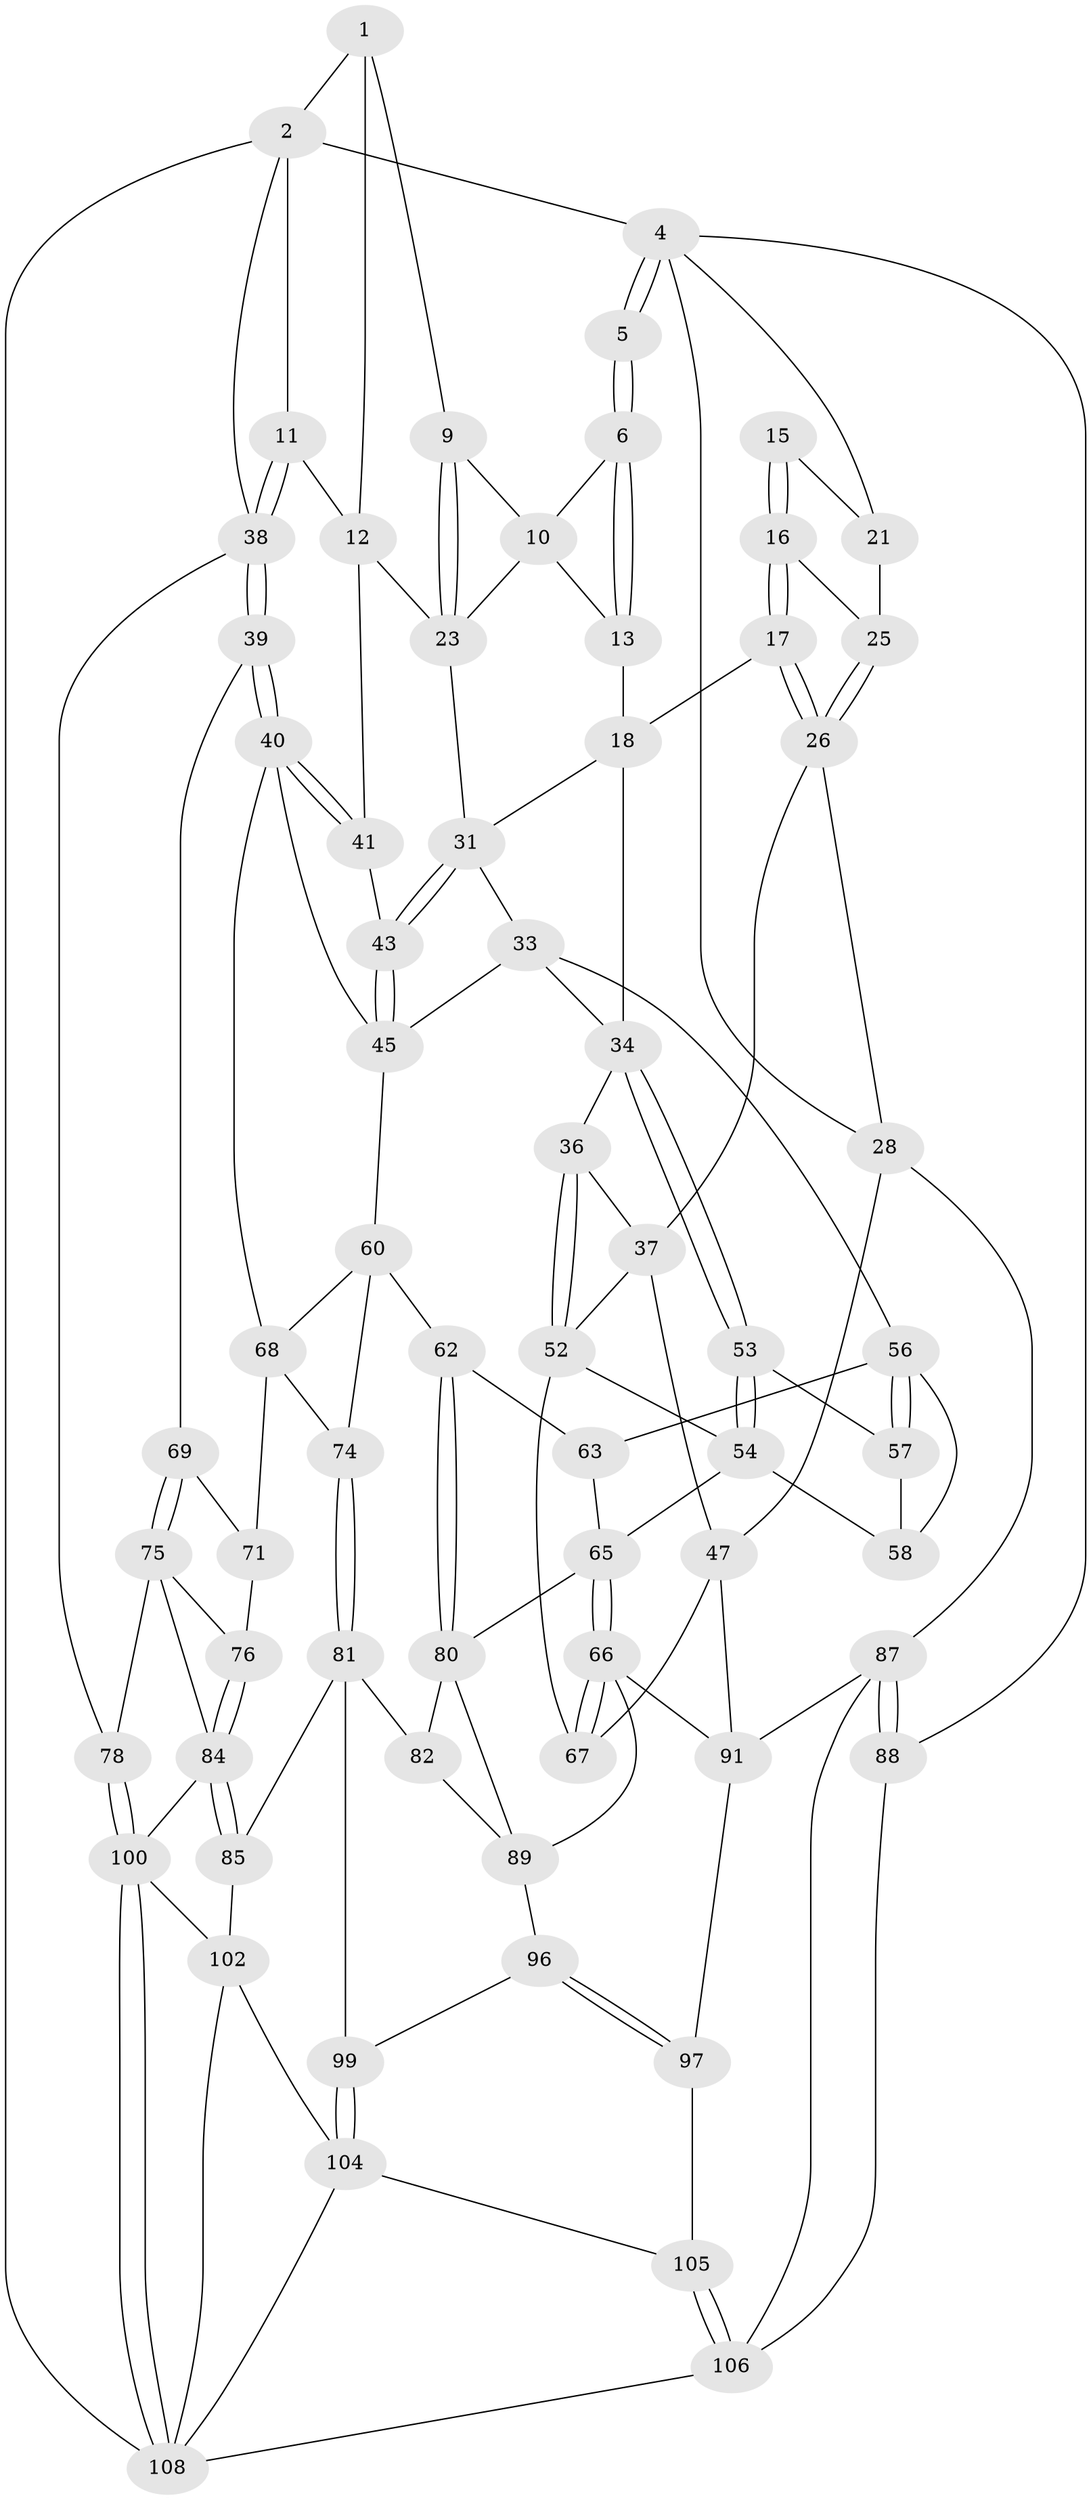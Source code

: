 // original degree distribution, {3: 0.02702702702702703, 4: 0.21621621621621623, 6: 0.2072072072072072, 5: 0.5495495495495496}
// Generated by graph-tools (version 1.1) at 2025/42/03/06/25 10:42:36]
// undirected, 68 vertices, 151 edges
graph export_dot {
graph [start="1"]
  node [color=gray90,style=filled];
  1 [pos="+0.8162380166281159+0",super="+8"];
  2 [pos="+0.8750266073264443+0",super="+3"];
  4 [pos="+0+0",super="+22"];
  5 [pos="+0.09687883675725333+0"];
  6 [pos="+0.36473922091492206+0",super="+7"];
  9 [pos="+0.7295840176275273+0.0604179087688938"];
  10 [pos="+0.7344769345705653+0",super="+14"];
  11 [pos="+0.9098925371613475+0.15058036793136972"];
  12 [pos="+0.8248295726333423+0.13720049725624497",super="+29"];
  13 [pos="+0.3845746062635081+0"];
  15 [pos="+0.1225784814662856+0.006001645555980796",super="+20"];
  16 [pos="+0.18223786003804707+0.14499779559141757",super="+24"];
  17 [pos="+0.2240519460654178+0.17275920469216283"];
  18 [pos="+0.23457332594818547+0.17098533779245295",super="+19"];
  21 [pos="+0.07244811721588158+0.1540274395561414"];
  23 [pos="+0.6074677722620663+0.14527895419852385",super="+30"];
  25 [pos="+0.1008074769671202+0.16798905290078475"];
  26 [pos="+0.14812886232962091+0.22541141221815836",super="+27"];
  28 [pos="+0+0.3391575173865007",super="+49"];
  31 [pos="+0.5935375344271742+0.25978879979156866",super="+32"];
  33 [pos="+0.3970246894912336+0.25904912177612716",super="+44"];
  34 [pos="+0.28789029859539084+0.3494470470258062",super="+35"];
  36 [pos="+0.23701245420499237+0.3471224553977184"];
  37 [pos="+0.1589226390982904+0.3148373196979974",super="+46"];
  38 [pos="+1+0.29319268305172713",super="+42"];
  39 [pos="+0.9299648458213593+0.3768189596063029"];
  40 [pos="+0.8690000618279713+0.3813516293007454",super="+50"];
  41 [pos="+0.8040547103920903+0.31531081013240875"];
  43 [pos="+0.5839675717083449+0.2885095389945181"];
  45 [pos="+0.5690525402094192+0.31611007502436667",super="+51"];
  47 [pos="+0.06435499473270481+0.5181579187975699",super="+48"];
  52 [pos="+0.15350870138692463+0.4494396304332149",super="+55"];
  53 [pos="+0.2971110975608399+0.37102251200896097"];
  54 [pos="+0.2594264149348208+0.46001581305150535",super="+59"];
  56 [pos="+0.5336672966753785+0.3922467564485378",super="+64"];
  57 [pos="+0.3272256032286651+0.3952952603769913"];
  58 [pos="+0.3624038641371639+0.4691457589074147"];
  60 [pos="+0.6825407789810948+0.4870174958865293",super="+61"];
  62 [pos="+0.6028038537849196+0.5076851497080487"];
  63 [pos="+0.5341585727372022+0.43266494277007916"];
  65 [pos="+0.3626491405971739+0.5569687417162225",super="+73"];
  66 [pos="+0.2830218700907323+0.6478566917437832",super="+90"];
  67 [pos="+0.21441883208342194+0.579741393696669"];
  68 [pos="+0.7815497849693189+0.5311656093407885",super="+72"];
  69 [pos="+0.9034245096675957+0.5330428393795251",super="+70"];
  71 [pos="+0.7977455975173343+0.5627665091553091",super="+77"];
  74 [pos="+0.6816175823134365+0.5973389808331878"];
  75 [pos="+0.9240928846335076+0.6046232032689742",super="+79"];
  76 [pos="+0.8287088704656054+0.6405757963968642"];
  78 [pos="+1+0.6883900572541256"];
  80 [pos="+0.5195232501473868+0.6552763182614696",super="+83"];
  81 [pos="+0.6721026462668345+0.7424436803824612",super="+86"];
  82 [pos="+0.5732333875337383+0.7041175820780026"];
  84 [pos="+0.7756191535235517+0.7684796872708325",super="+92"];
  85 [pos="+0.712652031442655+0.7767911867658331"];
  87 [pos="+0+0.8042094999472863",super="+95"];
  88 [pos="+0+0.8187195226011246"];
  89 [pos="+0.34824581179168324+0.7225333700942634",super="+93"];
  91 [pos="+0.18285367743947742+0.7520087732260733",super="+94"];
  96 [pos="+0.3976907378451318+0.8708553130066689"];
  97 [pos="+0.36950338238011116+0.9076301531013403",super="+98"];
  99 [pos="+0.5402994031262086+0.899225502861071"];
  100 [pos="+1+1",super="+101"];
  102 [pos="+0.8359790508605146+1",super="+103"];
  104 [pos="+0.5872343409335472+1",super="+109"];
  105 [pos="+0.28250547009396376+1",super="+110"];
  106 [pos="+0.17087235409031742+1",super="+107"];
  108 [pos="+1+1",super="+111"];
  1 -- 2;
  1 -- 12;
  1 -- 9;
  2 -- 11;
  2 -- 108;
  2 -- 4;
  2 -- 38;
  4 -- 5;
  4 -- 5;
  4 -- 88;
  4 -- 28;
  4 -- 21;
  5 -- 6;
  5 -- 6;
  6 -- 13;
  6 -- 13;
  6 -- 10;
  9 -- 10;
  9 -- 23;
  9 -- 23;
  10 -- 13;
  10 -- 23;
  11 -- 12;
  11 -- 38;
  11 -- 38;
  12 -- 41;
  12 -- 23;
  13 -- 18;
  15 -- 16 [weight=2];
  15 -- 16;
  15 -- 21;
  16 -- 17;
  16 -- 17;
  16 -- 25;
  17 -- 18;
  17 -- 26;
  17 -- 26;
  18 -- 34;
  18 -- 31;
  21 -- 25;
  23 -- 31;
  25 -- 26;
  25 -- 26;
  26 -- 28;
  26 -- 37;
  28 -- 87;
  28 -- 47;
  31 -- 43;
  31 -- 43;
  31 -- 33;
  33 -- 34;
  33 -- 56;
  33 -- 45;
  34 -- 53;
  34 -- 53;
  34 -- 36;
  36 -- 37;
  36 -- 52;
  36 -- 52;
  37 -- 52;
  37 -- 47;
  38 -- 39;
  38 -- 39;
  38 -- 78;
  39 -- 40;
  39 -- 40;
  39 -- 69;
  40 -- 41;
  40 -- 41;
  40 -- 68;
  40 -- 45;
  41 -- 43;
  43 -- 45;
  43 -- 45;
  45 -- 60;
  47 -- 67;
  47 -- 91;
  52 -- 67;
  52 -- 54;
  53 -- 54;
  53 -- 54;
  53 -- 57;
  54 -- 65;
  54 -- 58;
  56 -- 57;
  56 -- 57;
  56 -- 58;
  56 -- 63;
  57 -- 58;
  60 -- 68;
  60 -- 74;
  60 -- 62;
  62 -- 63;
  62 -- 80;
  62 -- 80;
  63 -- 65;
  65 -- 66;
  65 -- 66;
  65 -- 80;
  66 -- 67;
  66 -- 67;
  66 -- 89;
  66 -- 91;
  68 -- 74;
  68 -- 71;
  69 -- 75;
  69 -- 75;
  69 -- 71 [weight=2];
  71 -- 76;
  74 -- 81;
  74 -- 81;
  75 -- 76;
  75 -- 84;
  75 -- 78;
  76 -- 84;
  76 -- 84;
  78 -- 100;
  78 -- 100;
  80 -- 89;
  80 -- 82;
  81 -- 82;
  81 -- 99;
  81 -- 85;
  82 -- 89;
  84 -- 85;
  84 -- 85;
  84 -- 100;
  85 -- 102;
  87 -- 88;
  87 -- 88;
  87 -- 106;
  87 -- 91;
  88 -- 106 [weight=2];
  89 -- 96;
  91 -- 97;
  96 -- 97;
  96 -- 97;
  96 -- 99;
  97 -- 105 [weight=2];
  99 -- 104;
  99 -- 104;
  100 -- 108;
  100 -- 108;
  100 -- 102;
  102 -- 104;
  102 -- 108;
  104 -- 105;
  104 -- 108;
  105 -- 106;
  105 -- 106;
  106 -- 108;
}
